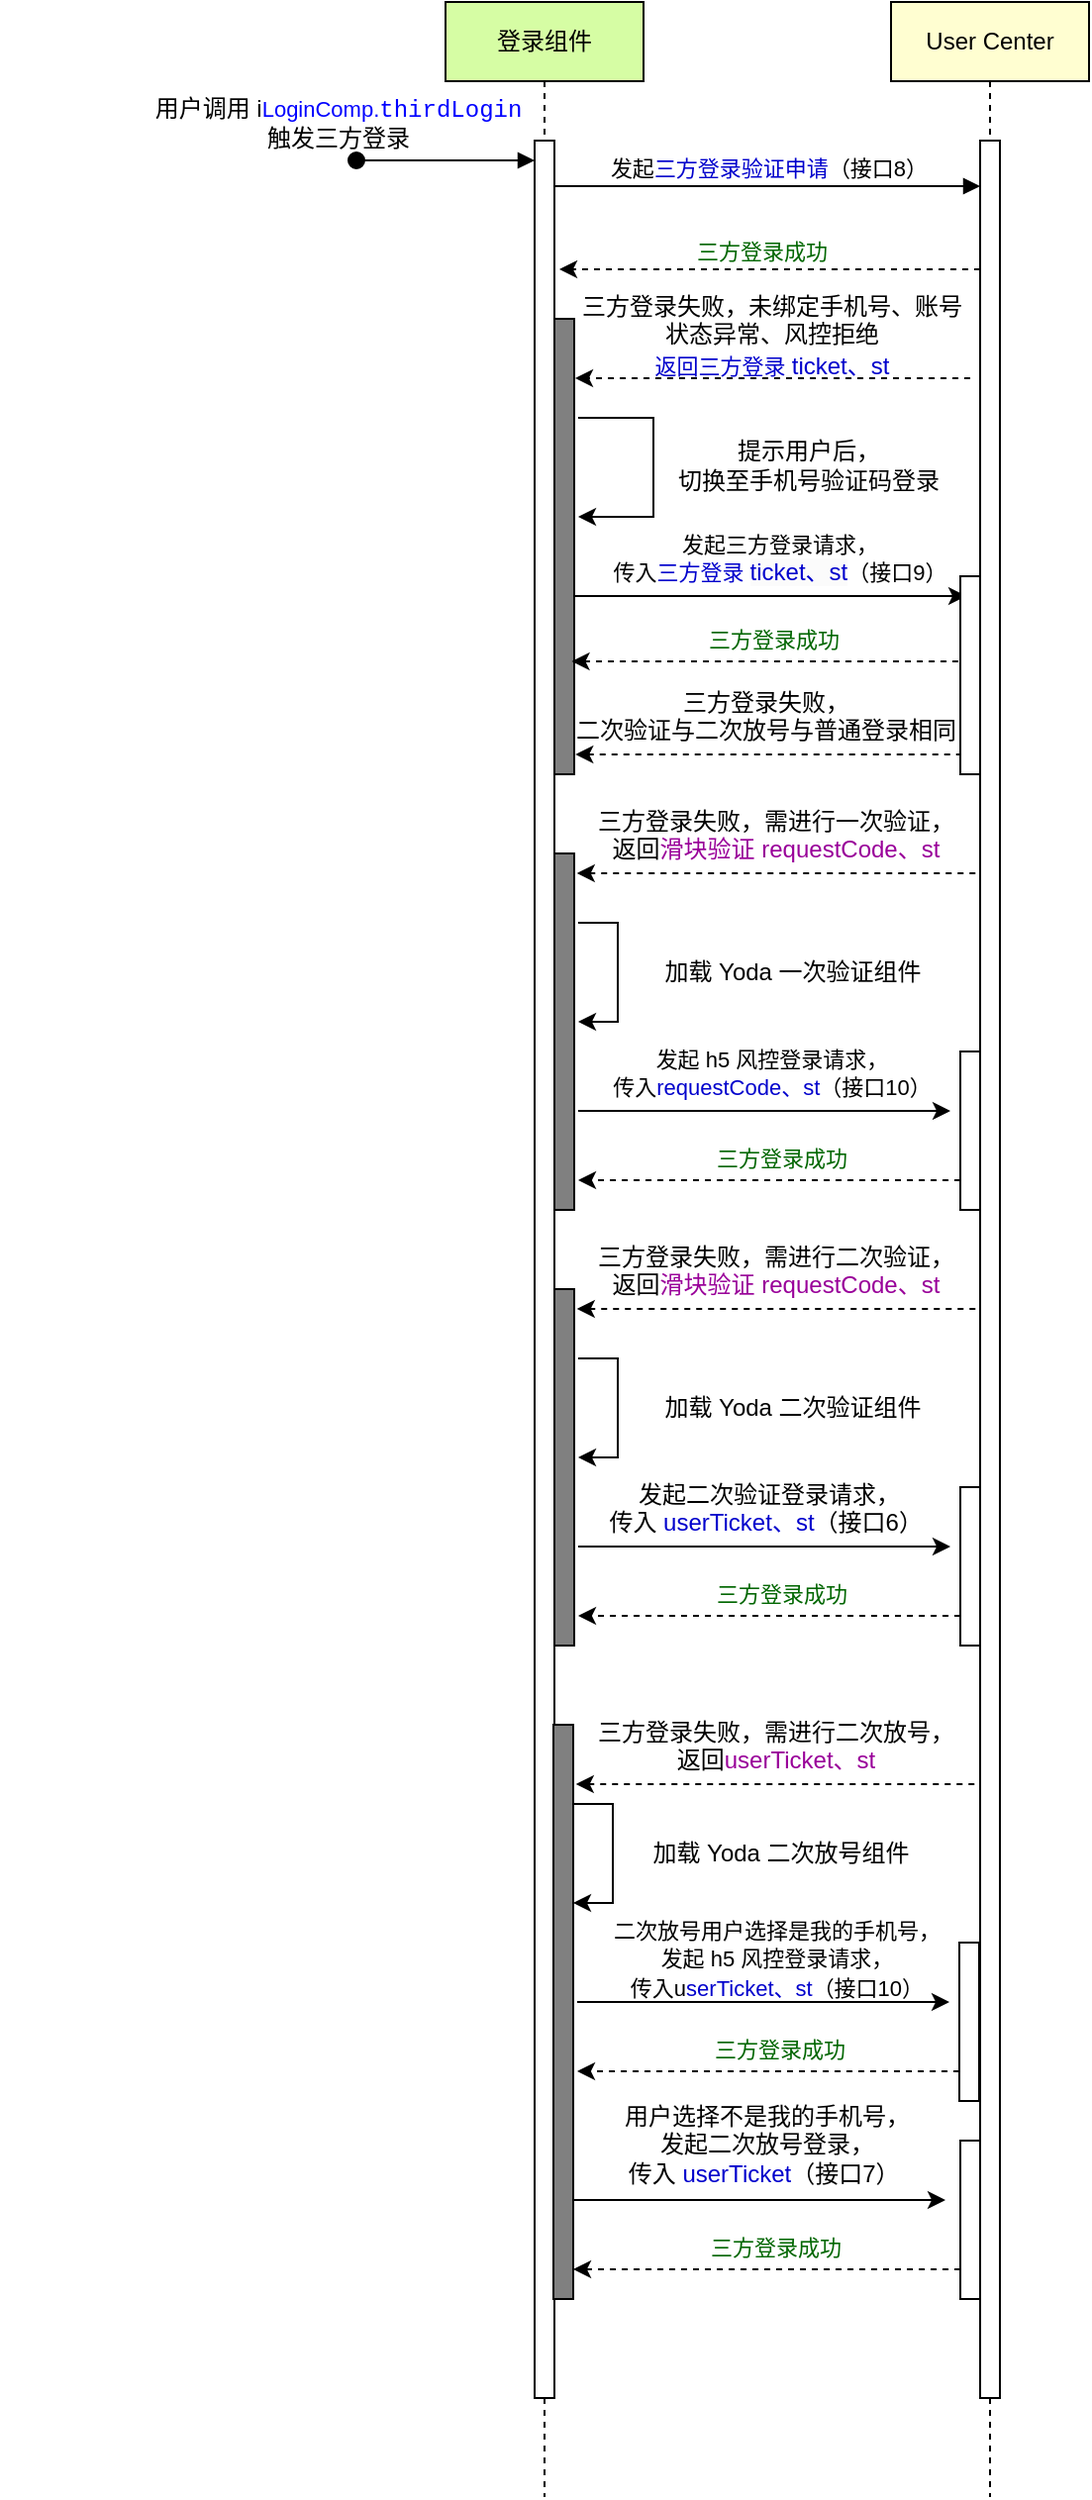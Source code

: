 <mxfile version="21.0.8" type="github">
  <diagram name="Page-1" id="2YBvvXClWsGukQMizWep">
    <mxGraphModel dx="2156" dy="663" grid="1" gridSize="10" guides="1" tooltips="1" connect="1" arrows="1" fold="1" page="1" pageScale="1" pageWidth="850" pageHeight="1100" math="0" shadow="0">
      <root>
        <mxCell id="0" />
        <mxCell id="1" parent="0" />
        <mxCell id="5poNSGUSoTGOrr6AFEc5-1" value="登录组件" style="shape=umlLifeline;perimeter=lifelinePerimeter;whiteSpace=wrap;html=1;container=0;dropTarget=0;collapsible=0;recursiveResize=0;outlineConnect=0;portConstraint=eastwest;newEdgeStyle={&quot;edgeStyle&quot;:&quot;elbowEdgeStyle&quot;,&quot;elbow&quot;:&quot;vertical&quot;,&quot;curved&quot;:0,&quot;rounded&quot;:0};fillColor=#D6FDA4;" vertex="1" parent="1">
          <mxGeometry x="145" y="70" width="100" height="1260" as="geometry" />
        </mxCell>
        <mxCell id="5poNSGUSoTGOrr6AFEc5-2" value="" style="html=1;points=[];perimeter=orthogonalPerimeter;outlineConnect=0;targetShapes=umlLifeline;portConstraint=eastwest;newEdgeStyle={&quot;edgeStyle&quot;:&quot;elbowEdgeStyle&quot;,&quot;elbow&quot;:&quot;vertical&quot;,&quot;curved&quot;:0,&quot;rounded&quot;:0};" vertex="1" parent="5poNSGUSoTGOrr6AFEc5-1">
          <mxGeometry x="45" y="70" width="10" height="1140" as="geometry" />
        </mxCell>
        <mxCell id="5poNSGUSoTGOrr6AFEc5-3" value="" style="html=1;verticalAlign=bottom;startArrow=oval;endArrow=block;startSize=8;edgeStyle=elbowEdgeStyle;elbow=vertical;curved=0;rounded=0;" edge="1" parent="5poNSGUSoTGOrr6AFEc5-1">
          <mxGeometry relative="1" as="geometry">
            <mxPoint x="-45" y="80" as="sourcePoint" />
            <mxPoint x="45" y="80" as="targetPoint" />
          </mxGeometry>
        </mxCell>
        <mxCell id="5poNSGUSoTGOrr6AFEc5-5" value="" style="html=1;points=[];perimeter=orthogonalPerimeter;outlineConnect=0;targetShapes=umlLifeline;portConstraint=eastwest;newEdgeStyle={&quot;edgeStyle&quot;:&quot;elbowEdgeStyle&quot;,&quot;elbow&quot;:&quot;vertical&quot;,&quot;curved&quot;:0,&quot;rounded&quot;:0};fillColor=#808080;" vertex="1" parent="5poNSGUSoTGOrr6AFEc5-1">
          <mxGeometry x="55" y="160" width="10" height="230" as="geometry" />
        </mxCell>
        <mxCell id="5poNSGUSoTGOrr6AFEc5-94" value="" style="html=1;points=[];perimeter=orthogonalPerimeter;outlineConnect=0;targetShapes=umlLifeline;portConstraint=eastwest;newEdgeStyle={&quot;edgeStyle&quot;:&quot;elbowEdgeStyle&quot;,&quot;elbow&quot;:&quot;vertical&quot;,&quot;curved&quot;:0,&quot;rounded&quot;:0};fillColor=#808080;" vertex="1" parent="5poNSGUSoTGOrr6AFEc5-1">
          <mxGeometry x="55" y="430" width="10" height="180" as="geometry" />
        </mxCell>
        <mxCell id="5poNSGUSoTGOrr6AFEc5-7" value="User Center" style="shape=umlLifeline;perimeter=lifelinePerimeter;whiteSpace=wrap;html=1;container=0;dropTarget=0;collapsible=0;recursiveResize=0;outlineConnect=0;portConstraint=eastwest;newEdgeStyle={&quot;edgeStyle&quot;:&quot;elbowEdgeStyle&quot;,&quot;elbow&quot;:&quot;vertical&quot;,&quot;curved&quot;:0,&quot;rounded&quot;:0};fillColor=#FFFED1;" vertex="1" parent="1">
          <mxGeometry x="370" y="70" width="100" height="1260" as="geometry" />
        </mxCell>
        <mxCell id="5poNSGUSoTGOrr6AFEc5-8" value="" style="html=1;points=[];perimeter=orthogonalPerimeter;outlineConnect=0;targetShapes=umlLifeline;portConstraint=eastwest;newEdgeStyle={&quot;edgeStyle&quot;:&quot;elbowEdgeStyle&quot;,&quot;elbow&quot;:&quot;vertical&quot;,&quot;curved&quot;:0,&quot;rounded&quot;:0};" vertex="1" parent="5poNSGUSoTGOrr6AFEc5-7">
          <mxGeometry x="45" y="70" width="10" height="1140" as="geometry" />
        </mxCell>
        <mxCell id="5poNSGUSoTGOrr6AFEc5-101" value="" style="html=1;points=[];perimeter=orthogonalPerimeter;outlineConnect=0;targetShapes=umlLifeline;portConstraint=eastwest;newEdgeStyle={&quot;edgeStyle&quot;:&quot;elbowEdgeStyle&quot;,&quot;elbow&quot;:&quot;vertical&quot;,&quot;curved&quot;:0,&quot;rounded&quot;:0};fillColor=#FFFFFF;" vertex="1" parent="5poNSGUSoTGOrr6AFEc5-7">
          <mxGeometry x="35" y="530" width="10" height="80" as="geometry" />
        </mxCell>
        <mxCell id="5poNSGUSoTGOrr6AFEc5-117" value="" style="html=1;points=[];perimeter=orthogonalPerimeter;outlineConnect=0;targetShapes=umlLifeline;portConstraint=eastwest;newEdgeStyle={&quot;edgeStyle&quot;:&quot;elbowEdgeStyle&quot;,&quot;elbow&quot;:&quot;vertical&quot;,&quot;curved&quot;:0,&quot;rounded&quot;:0};fillColor=#FFFFFF;" vertex="1" parent="5poNSGUSoTGOrr6AFEc5-7">
          <mxGeometry x="35" y="1080" width="10" height="80" as="geometry" />
        </mxCell>
        <mxCell id="5poNSGUSoTGOrr6AFEc5-105" value="" style="html=1;points=[];perimeter=orthogonalPerimeter;outlineConnect=0;targetShapes=umlLifeline;portConstraint=eastwest;newEdgeStyle={&quot;edgeStyle&quot;:&quot;elbowEdgeStyle&quot;,&quot;elbow&quot;:&quot;vertical&quot;,&quot;curved&quot;:0,&quot;rounded&quot;:0};fillColor=#808080;" vertex="1" parent="5poNSGUSoTGOrr6AFEc5-7">
          <mxGeometry x="-170.5" y="870" width="10" height="290" as="geometry" />
        </mxCell>
        <mxCell id="5poNSGUSoTGOrr6AFEc5-106" value="" style="html=1;points=[];perimeter=orthogonalPerimeter;outlineConnect=0;targetShapes=umlLifeline;portConstraint=eastwest;newEdgeStyle={&quot;edgeStyle&quot;:&quot;elbowEdgeStyle&quot;,&quot;elbow&quot;:&quot;vertical&quot;,&quot;curved&quot;:0,&quot;rounded&quot;:0};fillColor=#FFFFFF;" vertex="1" parent="5poNSGUSoTGOrr6AFEc5-7">
          <mxGeometry x="34.5" y="980" width="10" height="80" as="geometry" />
        </mxCell>
        <mxCell id="5poNSGUSoTGOrr6AFEc5-107" style="edgeStyle=elbowEdgeStyle;rounded=0;orthogonalLoop=1;jettySize=auto;html=1;elbow=vertical;curved=0;dashed=1;" edge="1" parent="5poNSGUSoTGOrr6AFEc5-7">
          <mxGeometry relative="1" as="geometry">
            <mxPoint x="42.12" y="900" as="sourcePoint" />
            <mxPoint x="-159.13" y="900" as="targetPoint" />
          </mxGeometry>
        </mxCell>
        <mxCell id="5poNSGUSoTGOrr6AFEc5-108" value="三方登录失败，需进行二次放号，&lt;br&gt;返回&lt;font style=&quot;border-color: var(--border-color);&quot; color=&quot;#990099&quot;&gt;userTicket、st&lt;/font&gt;" style="text;whiteSpace=wrap;html=1;align=center;" vertex="1" parent="5poNSGUSoTGOrr6AFEc5-7">
          <mxGeometry x="-156.5" y="860" width="196" height="20" as="geometry" />
        </mxCell>
        <mxCell id="5poNSGUSoTGOrr6AFEc5-109" value="" style="endArrow=classic;html=1;rounded=0;" edge="1" parent="5poNSGUSoTGOrr6AFEc5-7">
          <mxGeometry width="50" height="50" relative="1" as="geometry">
            <mxPoint x="-160.5" y="910" as="sourcePoint" />
            <mxPoint x="-160.5" y="960" as="targetPoint" />
            <Array as="points">
              <mxPoint x="-140.5" y="910" />
              <mxPoint x="-140.5" y="960" />
            </Array>
          </mxGeometry>
        </mxCell>
        <mxCell id="5poNSGUSoTGOrr6AFEc5-110" value="加载 Yoda 二次放号组件" style="text;html=1;align=center;verticalAlign=middle;resizable=0;points=[];autosize=1;strokeColor=none;fillColor=none;" vertex="1" parent="5poNSGUSoTGOrr6AFEc5-7">
          <mxGeometry x="-131.5" y="920" width="150" height="30" as="geometry" />
        </mxCell>
        <mxCell id="5poNSGUSoTGOrr6AFEc5-111" value="" style="endArrow=classic;html=1;rounded=0;" edge="1" parent="5poNSGUSoTGOrr6AFEc5-7">
          <mxGeometry width="50" height="50" relative="1" as="geometry">
            <mxPoint x="-158.5" y="1010" as="sourcePoint" />
            <mxPoint x="29.5" y="1010" as="targetPoint" />
          </mxGeometry>
        </mxCell>
        <mxCell id="5poNSGUSoTGOrr6AFEc5-112" value="&lt;span style=&quot;font-family: Helvetica; font-style: normal; font-variant-ligatures: normal; font-variant-caps: normal; font-weight: 400; letter-spacing: normal; orphans: 2; text-indent: 0px; text-transform: none; widows: 2; word-spacing: 0px; -webkit-text-stroke-width: 0px; text-decoration-thickness: initial; text-decoration-style: initial; text-decoration-color: initial; float: none; display: inline !important; background-color: rgb(255, 255, 255); font-size: 11px;&quot;&gt;二次放号用户选择是我的手机号，&lt;br&gt;发起 h5 风控登录请求，&lt;br&gt;传入u&lt;font style=&quot;border-color: var(--border-color);&quot; color=&quot;#0000cc&quot;&gt;&lt;font style=&quot;border-color: var(--border-color);&quot; color=&quot;#0000cc&quot;&gt;serTicket、st&lt;/font&gt;&lt;/font&gt;（接口10）&lt;/span&gt;" style="text;whiteSpace=wrap;html=1;align=center;" vertex="1" parent="5poNSGUSoTGOrr6AFEc5-7">
          <mxGeometry x="-151.5" y="960" width="187" height="20" as="geometry" />
        </mxCell>
        <mxCell id="5poNSGUSoTGOrr6AFEc5-113" style="edgeStyle=elbowEdgeStyle;rounded=0;orthogonalLoop=1;jettySize=auto;html=1;elbow=vertical;curved=0;dashed=1;" edge="1" parent="5poNSGUSoTGOrr6AFEc5-7" source="5poNSGUSoTGOrr6AFEc5-106">
          <mxGeometry relative="1" as="geometry">
            <mxPoint x="42.75" y="1045" as="sourcePoint" />
            <mxPoint x="-158.5" y="1045" as="targetPoint" />
          </mxGeometry>
        </mxCell>
        <mxCell id="5poNSGUSoTGOrr6AFEc5-114" value="&lt;span style=&quot;font-size: 11px; background-color: rgb(255, 255, 255);&quot;&gt;&lt;font color=&quot;#006600&quot;&gt;三方登录成功&lt;/font&gt;&lt;/span&gt;" style="text;whiteSpace=wrap;html=1;align=center;" vertex="1" parent="5poNSGUSoTGOrr6AFEc5-7">
          <mxGeometry x="-154" y="1020" width="196" height="20" as="geometry" />
        </mxCell>
        <mxCell id="5poNSGUSoTGOrr6AFEc5-118" value="" style="endArrow=classic;html=1;rounded=0;" edge="1" parent="5poNSGUSoTGOrr6AFEc5-7">
          <mxGeometry width="50" height="50" relative="1" as="geometry">
            <mxPoint x="-160.5" y="1110" as="sourcePoint" />
            <mxPoint x="27.5" y="1110" as="targetPoint" />
          </mxGeometry>
        </mxCell>
        <mxCell id="5poNSGUSoTGOrr6AFEc5-120" style="edgeStyle=elbowEdgeStyle;rounded=0;orthogonalLoop=1;jettySize=auto;html=1;elbow=vertical;curved=0;dashed=1;" edge="1" parent="5poNSGUSoTGOrr6AFEc5-7" source="5poNSGUSoTGOrr6AFEc5-117">
          <mxGeometry relative="1" as="geometry">
            <mxPoint x="40.75" y="1145" as="sourcePoint" />
            <mxPoint x="-160.5" y="1145" as="targetPoint" />
          </mxGeometry>
        </mxCell>
        <mxCell id="5poNSGUSoTGOrr6AFEc5-121" value="&lt;span style=&quot;font-size: 11px; background-color: rgb(255, 255, 255);&quot;&gt;&lt;font color=&quot;#006600&quot;&gt;三方登录成功&lt;/font&gt;&lt;/span&gt;" style="text;whiteSpace=wrap;html=1;align=center;" vertex="1" parent="5poNSGUSoTGOrr6AFEc5-7">
          <mxGeometry x="-156" y="1120" width="196" height="20" as="geometry" />
        </mxCell>
        <mxCell id="5poNSGUSoTGOrr6AFEc5-122" value="用户选择不是我的手机号，&lt;br&gt;发起二次放号登录，&lt;br&gt;传入&lt;font color=&quot;#0000cc&quot;&gt; userTicket&lt;/font&gt;（接口7）&lt;span style=&quot;background-color: initial;&quot;&gt;&amp;nbsp;&lt;/span&gt;" style="text;html=1;align=center;verticalAlign=middle;resizable=0;points=[];autosize=1;strokeColor=none;fillColor=none;" vertex="1" parent="5poNSGUSoTGOrr6AFEc5-7">
          <mxGeometry x="-148.5" y="1052" width="170" height="60" as="geometry" />
        </mxCell>
        <mxCell id="5poNSGUSoTGOrr6AFEc5-10" value="发起&lt;font color=&quot;#0000cc&quot;&gt;三方登录验证申请&lt;/font&gt;（接口8）" style="html=1;verticalAlign=bottom;endArrow=block;edgeStyle=elbowEdgeStyle;elbow=horizontal;curved=0;rounded=0;" edge="1" parent="1">
          <mxGeometry x="0.005" relative="1" as="geometry">
            <mxPoint x="200" y="163" as="sourcePoint" />
            <Array as="points">
              <mxPoint x="285" y="163" />
            </Array>
            <mxPoint as="offset" />
            <mxPoint x="415" y="163" as="targetPoint" />
          </mxGeometry>
        </mxCell>
        <mxCell id="5poNSGUSoTGOrr6AFEc5-32" value="" style="endArrow=classic;html=1;rounded=0;" edge="1" parent="1">
          <mxGeometry width="50" height="50" relative="1" as="geometry">
            <mxPoint x="212" y="280" as="sourcePoint" />
            <mxPoint x="212" y="330" as="targetPoint" />
            <Array as="points">
              <mxPoint x="232" y="280" />
              <mxPoint x="250" y="280" />
              <mxPoint x="250" y="330" />
            </Array>
          </mxGeometry>
        </mxCell>
        <mxCell id="5poNSGUSoTGOrr6AFEc5-33" value="提示用户后，&lt;br&gt;切换至手机号验证码登录" style="text;html=1;align=center;verticalAlign=middle;resizable=0;points=[];autosize=1;strokeColor=none;fillColor=none;" vertex="1" parent="1">
          <mxGeometry x="248" y="284" width="160" height="40" as="geometry" />
        </mxCell>
        <mxCell id="5poNSGUSoTGOrr6AFEc5-64" value="用户调用&amp;nbsp;i&lt;font style=&quot;border-color: var(--border-color); font-size: 11px;&quot; color=&quot;#0000ff&quot;&gt;LoginComp.&lt;/font&gt;&lt;span style=&quot;border-color: var(--border-color); font-family: Menlo, Monaco, &amp;quot;Courier New&amp;quot;, monospace;&quot;&gt;&lt;font style=&quot;border-color: var(--border-color);&quot; color=&quot;#0000ff&quot;&gt;thirdLogin&lt;br&gt;&lt;/font&gt;触发三方登录&lt;/span&gt;" style="text;whiteSpace=wrap;html=1;align=center;" vertex="1" parent="1">
          <mxGeometry x="-79.5" y="110" width="340" height="20" as="geometry" />
        </mxCell>
        <mxCell id="5poNSGUSoTGOrr6AFEc5-73" style="edgeStyle=elbowEdgeStyle;rounded=0;orthogonalLoop=1;jettySize=auto;html=1;elbow=vertical;curved=0;dashed=1;" edge="1" parent="1">
          <mxGeometry relative="1" as="geometry">
            <mxPoint x="415" y="205" as="sourcePoint" />
            <mxPoint x="202.5" y="205" as="targetPoint" />
          </mxGeometry>
        </mxCell>
        <mxCell id="5poNSGUSoTGOrr6AFEc5-74" value="&lt;span style=&quot;font-size: 11px; background-color: rgb(255, 255, 255);&quot;&gt;&lt;font color=&quot;#006600&quot;&gt;三方登录成功&lt;/font&gt;&lt;/span&gt;" style="text;whiteSpace=wrap;html=1;align=center;" vertex="1" parent="1">
          <mxGeometry x="207" y="182" width="196" height="20" as="geometry" />
        </mxCell>
        <mxCell id="5poNSGUSoTGOrr6AFEc5-77" value="三方登录失败，未绑定手机号、账号状态异常、&lt;span style=&quot;font-family: Menlo, Monaco, &amp;quot;Courier New&amp;quot;, monospace;&quot;&gt;风控拒绝&lt;/span&gt;&lt;span style=&quot;font-family: Menlo, Monaco, &amp;quot;Courier New&amp;quot;, monospace;&quot;&gt;&lt;br&gt;&lt;/span&gt;&lt;span style=&quot;font-size: 11px; background-color: rgb(255, 255, 255);&quot;&gt;&lt;font color=&quot;#0000cc&quot;&gt;返回三方登录&amp;nbsp;&lt;/font&gt;&lt;/span&gt;&lt;font color=&quot;#0000cc&quot;&gt;ticket、st&lt;/font&gt;" style="text;whiteSpace=wrap;html=1;align=center;" vertex="1" parent="1">
          <mxGeometry x="212" y="210" width="196" height="20" as="geometry" />
        </mxCell>
        <mxCell id="5poNSGUSoTGOrr6AFEc5-79" style="edgeStyle=elbowEdgeStyle;rounded=0;orthogonalLoop=1;jettySize=auto;html=1;elbow=vertical;curved=0;dashed=1;" edge="1" parent="1">
          <mxGeometry relative="1" as="geometry">
            <mxPoint x="410" y="260" as="sourcePoint" />
            <mxPoint x="210.5" y="260" as="targetPoint" />
          </mxGeometry>
        </mxCell>
        <mxCell id="5poNSGUSoTGOrr6AFEc5-85" value="" style="endArrow=classic;html=1;rounded=0;" edge="1" parent="1">
          <mxGeometry width="50" height="50" relative="1" as="geometry">
            <mxPoint x="210" y="370" as="sourcePoint" />
            <mxPoint x="408" y="370" as="targetPoint" />
          </mxGeometry>
        </mxCell>
        <mxCell id="5poNSGUSoTGOrr6AFEc5-86" value="&lt;span style=&quot;font-family: Helvetica; font-size: 11px; font-style: normal; font-variant-ligatures: normal; font-variant-caps: normal; font-weight: 400; letter-spacing: normal; orphans: 2; text-indent: 0px; text-transform: none; widows: 2; word-spacing: 0px; -webkit-text-stroke-width: 0px; background-color: rgb(255, 255, 255); text-decoration-thickness: initial; text-decoration-style: initial; text-decoration-color: initial; float: none; display: inline !important;&quot;&gt;发起三方登录请求，&lt;br&gt;传入&lt;font style=&quot;border-color: var(--border-color);&quot; color=&quot;#0000cc&quot;&gt;&lt;font style=&quot;border-color: var(--border-color);&quot; color=&quot;#0000cc&quot;&gt;三方登录&amp;nbsp;&lt;/font&gt;&lt;font style=&quot;border-color: var(--border-color); font-size: 12px; background-color: rgb(251, 251, 251);&quot; color=&quot;#0000cc&quot;&gt;ticket、st&lt;/font&gt;&lt;/font&gt;（接口9）&lt;/span&gt;" style="text;whiteSpace=wrap;html=1;align=center;" vertex="1" parent="1">
          <mxGeometry x="220" y="330" width="188" height="20" as="geometry" />
        </mxCell>
        <mxCell id="5poNSGUSoTGOrr6AFEc5-87" style="edgeStyle=elbowEdgeStyle;rounded=0;orthogonalLoop=1;jettySize=auto;html=1;elbow=vertical;curved=0;dashed=1;" edge="1" parent="1">
          <mxGeometry relative="1" as="geometry">
            <mxPoint x="410" y="403" as="sourcePoint" />
            <mxPoint x="208.75" y="403" as="targetPoint" />
          </mxGeometry>
        </mxCell>
        <mxCell id="5poNSGUSoTGOrr6AFEc5-88" value="&lt;span style=&quot;font-size: 11px; background-color: rgb(255, 255, 255);&quot;&gt;&lt;font color=&quot;#006600&quot;&gt;三方登录成功&lt;/font&gt;&lt;/span&gt;" style="text;whiteSpace=wrap;html=1;align=center;" vertex="1" parent="1">
          <mxGeometry x="213.25" y="378" width="196" height="20" as="geometry" />
        </mxCell>
        <mxCell id="5poNSGUSoTGOrr6AFEc5-90" style="edgeStyle=elbowEdgeStyle;rounded=0;orthogonalLoop=1;jettySize=auto;html=1;elbow=vertical;curved=0;dashed=1;" edge="1" parent="1">
          <mxGeometry relative="1" as="geometry">
            <mxPoint x="411.87" y="450" as="sourcePoint" />
            <mxPoint x="210.62" y="450" as="targetPoint" />
          </mxGeometry>
        </mxCell>
        <mxCell id="5poNSGUSoTGOrr6AFEc5-91" value="三方登录失败，&lt;br&gt;二次验证与二次放号与普通登录相同" style="text;whiteSpace=wrap;html=1;align=center;" vertex="1" parent="1">
          <mxGeometry x="209" y="410" width="196" height="20" as="geometry" />
        </mxCell>
        <mxCell id="5poNSGUSoTGOrr6AFEc5-93" value="" style="html=1;points=[];perimeter=orthogonalPerimeter;outlineConnect=0;targetShapes=umlLifeline;portConstraint=eastwest;newEdgeStyle={&quot;edgeStyle&quot;:&quot;elbowEdgeStyle&quot;,&quot;elbow&quot;:&quot;vertical&quot;,&quot;curved&quot;:0,&quot;rounded&quot;:0};fillColor=#FFFFFF;" vertex="1" parent="1">
          <mxGeometry x="405" y="360" width="10" height="100" as="geometry" />
        </mxCell>
        <mxCell id="5poNSGUSoTGOrr6AFEc5-95" style="edgeStyle=elbowEdgeStyle;rounded=0;orthogonalLoop=1;jettySize=auto;html=1;elbow=vertical;curved=0;dashed=1;" edge="1" parent="1">
          <mxGeometry relative="1" as="geometry">
            <mxPoint x="412.62" y="510" as="sourcePoint" />
            <mxPoint x="211.37" y="510" as="targetPoint" />
          </mxGeometry>
        </mxCell>
        <mxCell id="5poNSGUSoTGOrr6AFEc5-96" value="三方登录失败，需进行一次验证，&lt;br&gt;返回&lt;font style=&quot;border-color: var(--border-color);&quot; color=&quot;#990099&quot;&gt;滑块验证&amp;nbsp;requestCode、st&lt;/font&gt;" style="text;whiteSpace=wrap;html=1;align=center;" vertex="1" parent="1">
          <mxGeometry x="214" y="470" width="196" height="20" as="geometry" />
        </mxCell>
        <mxCell id="5poNSGUSoTGOrr6AFEc5-97" value="" style="endArrow=classic;html=1;rounded=0;" edge="1" parent="1">
          <mxGeometry width="50" height="50" relative="1" as="geometry">
            <mxPoint x="212" y="535" as="sourcePoint" />
            <mxPoint x="212" y="585" as="targetPoint" />
            <Array as="points">
              <mxPoint x="232" y="535" />
              <mxPoint x="232" y="585" />
            </Array>
          </mxGeometry>
        </mxCell>
        <mxCell id="5poNSGUSoTGOrr6AFEc5-98" value="加载 Yoda 一次验证组件" style="text;html=1;align=center;verticalAlign=middle;resizable=0;points=[];autosize=1;strokeColor=none;fillColor=none;" vertex="1" parent="1">
          <mxGeometry x="245" y="545" width="150" height="30" as="geometry" />
        </mxCell>
        <mxCell id="5poNSGUSoTGOrr6AFEc5-99" value="" style="endArrow=classic;html=1;rounded=0;" edge="1" parent="1">
          <mxGeometry width="50" height="50" relative="1" as="geometry">
            <mxPoint x="212" y="630" as="sourcePoint" />
            <mxPoint x="400" y="630" as="targetPoint" />
          </mxGeometry>
        </mxCell>
        <mxCell id="5poNSGUSoTGOrr6AFEc5-100" value="&lt;span style=&quot;font-family: Helvetica; font-style: normal; font-variant-ligatures: normal; font-variant-caps: normal; font-weight: 400; letter-spacing: normal; orphans: 2; text-indent: 0px; text-transform: none; widows: 2; word-spacing: 0px; -webkit-text-stroke-width: 0px; text-decoration-thickness: initial; text-decoration-style: initial; text-decoration-color: initial; float: none; display: inline !important; background-color: rgb(255, 255, 255); font-size: 11px;&quot;&gt;发起 h5 风控登录请求，&lt;br&gt;传入&lt;font style=&quot;border-color: var(--border-color);&quot; color=&quot;#0000cc&quot;&gt;&lt;font style=&quot;border-color: var(--border-color);&quot; color=&quot;#0000cc&quot;&gt;requestCode、st&lt;/font&gt;&lt;/font&gt;（接口10）&lt;/span&gt;" style="text;whiteSpace=wrap;html=1;align=center;" vertex="1" parent="1">
          <mxGeometry x="215" y="590" width="190" height="20" as="geometry" />
        </mxCell>
        <mxCell id="5poNSGUSoTGOrr6AFEc5-103" style="edgeStyle=elbowEdgeStyle;rounded=0;orthogonalLoop=1;jettySize=auto;html=1;elbow=vertical;curved=0;dashed=1;" edge="1" parent="1" source="5poNSGUSoTGOrr6AFEc5-101">
          <mxGeometry relative="1" as="geometry">
            <mxPoint x="413.25" y="665" as="sourcePoint" />
            <mxPoint x="212" y="665" as="targetPoint" />
          </mxGeometry>
        </mxCell>
        <mxCell id="5poNSGUSoTGOrr6AFEc5-104" value="&lt;span style=&quot;font-size: 11px; background-color: rgb(255, 255, 255);&quot;&gt;&lt;font color=&quot;#006600&quot;&gt;三方登录成功&lt;/font&gt;&lt;/span&gt;" style="text;whiteSpace=wrap;html=1;align=center;" vertex="1" parent="1">
          <mxGeometry x="216.5" y="640" width="196" height="20" as="geometry" />
        </mxCell>
        <mxCell id="5poNSGUSoTGOrr6AFEc5-123" value="" style="html=1;points=[];perimeter=orthogonalPerimeter;outlineConnect=0;targetShapes=umlLifeline;portConstraint=eastwest;newEdgeStyle={&quot;edgeStyle&quot;:&quot;elbowEdgeStyle&quot;,&quot;elbow&quot;:&quot;vertical&quot;,&quot;curved&quot;:0,&quot;rounded&quot;:0};fillColor=#808080;" vertex="1" parent="1">
          <mxGeometry x="200" y="720" width="10" height="180" as="geometry" />
        </mxCell>
        <mxCell id="5poNSGUSoTGOrr6AFEc5-124" value="" style="html=1;points=[];perimeter=orthogonalPerimeter;outlineConnect=0;targetShapes=umlLifeline;portConstraint=eastwest;newEdgeStyle={&quot;edgeStyle&quot;:&quot;elbowEdgeStyle&quot;,&quot;elbow&quot;:&quot;vertical&quot;,&quot;curved&quot;:0,&quot;rounded&quot;:0};fillColor=#FFFFFF;" vertex="1" parent="1">
          <mxGeometry x="405" y="820" width="10" height="80" as="geometry" />
        </mxCell>
        <mxCell id="5poNSGUSoTGOrr6AFEc5-125" style="edgeStyle=elbowEdgeStyle;rounded=0;orthogonalLoop=1;jettySize=auto;html=1;elbow=vertical;curved=0;dashed=1;" edge="1" parent="1">
          <mxGeometry relative="1" as="geometry">
            <mxPoint x="412.62" y="730" as="sourcePoint" />
            <mxPoint x="211.37" y="730" as="targetPoint" />
          </mxGeometry>
        </mxCell>
        <mxCell id="5poNSGUSoTGOrr6AFEc5-126" value="三方登录失败，需进行二次验证，&lt;br&gt;返回&lt;font style=&quot;border-color: var(--border-color);&quot; color=&quot;#990099&quot;&gt;滑块验证&amp;nbsp;requestCode、st&lt;/font&gt;" style="text;whiteSpace=wrap;html=1;align=center;" vertex="1" parent="1">
          <mxGeometry x="214" y="690" width="196" height="20" as="geometry" />
        </mxCell>
        <mxCell id="5poNSGUSoTGOrr6AFEc5-127" value="" style="endArrow=classic;html=1;rounded=0;" edge="1" parent="1">
          <mxGeometry width="50" height="50" relative="1" as="geometry">
            <mxPoint x="212" y="755" as="sourcePoint" />
            <mxPoint x="212" y="805" as="targetPoint" />
            <Array as="points">
              <mxPoint x="232" y="755" />
              <mxPoint x="232" y="805" />
            </Array>
          </mxGeometry>
        </mxCell>
        <mxCell id="5poNSGUSoTGOrr6AFEc5-128" value="加载 Yoda 二次验证组件" style="text;html=1;align=center;verticalAlign=middle;resizable=0;points=[];autosize=1;strokeColor=none;fillColor=none;" vertex="1" parent="1">
          <mxGeometry x="245" y="765" width="150" height="30" as="geometry" />
        </mxCell>
        <mxCell id="5poNSGUSoTGOrr6AFEc5-129" value="" style="endArrow=classic;html=1;rounded=0;" edge="1" parent="1">
          <mxGeometry width="50" height="50" relative="1" as="geometry">
            <mxPoint x="212" y="850" as="sourcePoint" />
            <mxPoint x="400" y="850" as="targetPoint" />
          </mxGeometry>
        </mxCell>
        <mxCell id="5poNSGUSoTGOrr6AFEc5-130" value="发起二次验证登录请求，&lt;br style=&quot;border-color: var(--border-color);&quot;&gt;&lt;span style=&quot;&quot;&gt;传入&lt;/span&gt;&lt;font style=&quot;border-color: var(--border-color);&quot; color=&quot;#0000cc&quot;&gt;&amp;nbsp;userTicket、st&lt;/font&gt;&lt;span style=&quot;&quot;&gt;（接口6）&lt;/span&gt;&lt;span style=&quot;border-color: var(--border-color); background-color: initial;&quot;&gt;&amp;nbsp;&lt;/span&gt;" style="text;whiteSpace=wrap;html=1;align=center;" vertex="1" parent="1">
          <mxGeometry x="220" y="810" width="177" height="20" as="geometry" />
        </mxCell>
        <mxCell id="5poNSGUSoTGOrr6AFEc5-131" style="edgeStyle=elbowEdgeStyle;rounded=0;orthogonalLoop=1;jettySize=auto;html=1;elbow=vertical;curved=0;dashed=1;" edge="1" parent="1" source="5poNSGUSoTGOrr6AFEc5-124">
          <mxGeometry relative="1" as="geometry">
            <mxPoint x="413.25" y="885" as="sourcePoint" />
            <mxPoint x="212" y="885" as="targetPoint" />
          </mxGeometry>
        </mxCell>
        <mxCell id="5poNSGUSoTGOrr6AFEc5-132" value="&lt;span style=&quot;font-size: 11px; background-color: rgb(255, 255, 255);&quot;&gt;&lt;font color=&quot;#006600&quot;&gt;三方登录成功&lt;/font&gt;&lt;/span&gt;" style="text;whiteSpace=wrap;html=1;align=center;" vertex="1" parent="1">
          <mxGeometry x="216.5" y="860" width="196" height="20" as="geometry" />
        </mxCell>
      </root>
    </mxGraphModel>
  </diagram>
</mxfile>
